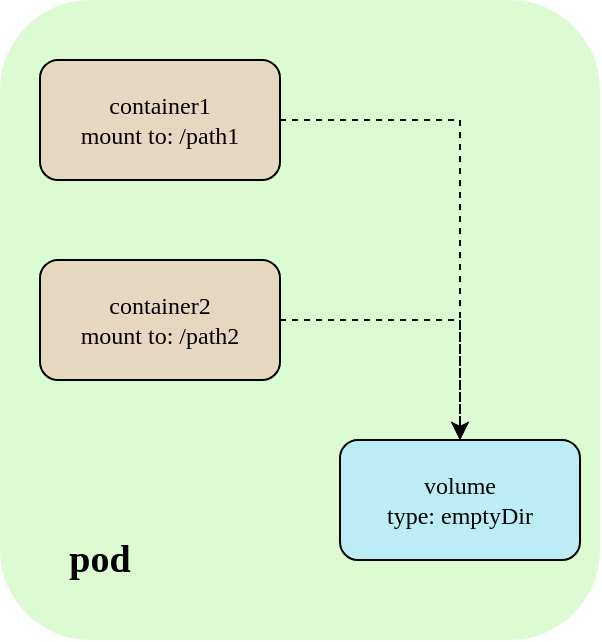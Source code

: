 <mxfile version="16.1.0" type="github">
  <diagram id="JU-ji0g_8GX4ljdNxPgz" name="Page-1">
    <mxGraphModel dx="764" dy="476" grid="1" gridSize="10" guides="1" tooltips="1" connect="1" arrows="1" fold="1" page="1" pageScale="1" pageWidth="827" pageHeight="1169" math="0" shadow="0">
      <root>
        <mxCell id="0" />
        <mxCell id="1" parent="0" />
        <mxCell id="Jp9CaHk3wXX98J4TBx5n-4" value="" style="rounded=1;whiteSpace=wrap;html=1;labelBackgroundColor=none;fontFamily=Comic Sans MS;glass=0;shadow=0;fillColor=#DDFBD2;strokeColor=none;" vertex="1" parent="1">
          <mxGeometry x="160" y="20" width="300" height="320" as="geometry" />
        </mxCell>
        <mxCell id="Jp9CaHk3wXX98J4TBx5n-1" value="&lt;font face=&quot;Comic Sans MS&quot;&gt;container2&lt;br&gt;mount to: /path2&lt;/font&gt;" style="rounded=1;whiteSpace=wrap;html=1;fillColor=#E7D7C1;" vertex="1" parent="1">
          <mxGeometry x="180" y="150" width="120" height="60" as="geometry" />
        </mxCell>
        <mxCell id="Jp9CaHk3wXX98J4TBx5n-2" value="&lt;font face=&quot;Comic Sans MS&quot;&gt;container1&lt;br&gt;mount to: /path1&lt;/font&gt;" style="rounded=1;whiteSpace=wrap;html=1;labelBackgroundColor=none;fillColor=#E7D7C1;" vertex="1" parent="1">
          <mxGeometry x="180" y="50" width="120" height="60" as="geometry" />
        </mxCell>
        <mxCell id="Jp9CaHk3wXX98J4TBx5n-3" value="&lt;font face=&quot;Comic Sans MS&quot;&gt;volume&lt;br&gt;type: emptyDir&lt;/font&gt;" style="rounded=1;whiteSpace=wrap;html=1;fillColor=#BCEDF6;" vertex="1" parent="1">
          <mxGeometry x="330" y="240" width="120" height="60" as="geometry" />
        </mxCell>
        <mxCell id="Jp9CaHk3wXX98J4TBx5n-5" value="&lt;font style=&quot;font-size: 19px&quot;&gt;&lt;b&gt;pod&lt;/b&gt;&lt;/font&gt;" style="text;html=1;strokeColor=none;fillColor=none;align=center;verticalAlign=middle;whiteSpace=wrap;rounded=0;shadow=0;glass=0;labelBackgroundColor=none;fontFamily=Comic Sans MS;" vertex="1" parent="1">
          <mxGeometry x="180" y="280" width="60" height="40" as="geometry" />
        </mxCell>
        <mxCell id="Jp9CaHk3wXX98J4TBx5n-6" value="" style="endArrow=classic;html=1;rounded=0;fontFamily=Comic Sans MS;fontSize=19;dashed=1;exitX=1;exitY=0.5;exitDx=0;exitDy=0;entryX=0.5;entryY=0;entryDx=0;entryDy=0;" edge="1" parent="1" source="Jp9CaHk3wXX98J4TBx5n-2" target="Jp9CaHk3wXX98J4TBx5n-3">
          <mxGeometry width="50" height="50" relative="1" as="geometry">
            <mxPoint x="40" y="200" as="sourcePoint" />
            <mxPoint x="90" y="150" as="targetPoint" />
            <Array as="points">
              <mxPoint x="390" y="80" />
            </Array>
          </mxGeometry>
        </mxCell>
        <mxCell id="Jp9CaHk3wXX98J4TBx5n-7" value="" style="endArrow=classic;html=1;rounded=0;fontFamily=Comic Sans MS;fontSize=19;dashed=1;exitX=1;exitY=0.5;exitDx=0;exitDy=0;" edge="1" parent="1" source="Jp9CaHk3wXX98J4TBx5n-1">
          <mxGeometry width="50" height="50" relative="1" as="geometry">
            <mxPoint x="310" y="90" as="sourcePoint" />
            <mxPoint x="390" y="240" as="targetPoint" />
            <Array as="points">
              <mxPoint x="390" y="180" />
            </Array>
          </mxGeometry>
        </mxCell>
      </root>
    </mxGraphModel>
  </diagram>
</mxfile>
